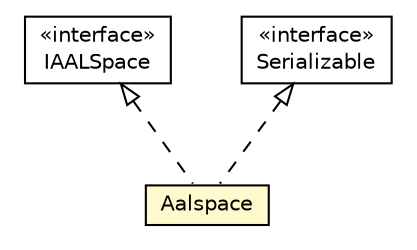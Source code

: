 #!/usr/local/bin/dot
#
# Class diagram 
# Generated by UMLGraph version R5_6-24-gf6e263 (http://www.umlgraph.org/)
#

digraph G {
	edge [fontname="Helvetica",fontsize=10,labelfontname="Helvetica",labelfontsize=10];
	node [fontname="Helvetica",fontsize=10,shape=plaintext];
	nodesep=0.25;
	ranksep=0.5;
	// org.universAAL.middleware.interfaces.aalspace.model.IAALSpace
	c108003 [label=<<table title="org.universAAL.middleware.interfaces.aalspace.model.IAALSpace" border="0" cellborder="1" cellspacing="0" cellpadding="2" port="p" href="../../model/IAALSpace.html">
		<tr><td><table border="0" cellspacing="0" cellpadding="1">
<tr><td align="center" balign="center"> &#171;interface&#187; </td></tr>
<tr><td align="center" balign="center"> IAALSpace </td></tr>
		</table></td></tr>
		</table>>, URL="../../model/IAALSpace.html", fontname="Helvetica", fontcolor="black", fontsize=10.0];
	// org.universAAL.middleware.interfaces.aalspace.xml.model.Aalspace
	c108008 [label=<<table title="org.universAAL.middleware.interfaces.aalspace.xml.model.Aalspace" border="0" cellborder="1" cellspacing="0" cellpadding="2" port="p" bgcolor="lemonChiffon" href="./Aalspace.html">
		<tr><td><table border="0" cellspacing="0" cellpadding="1">
<tr><td align="center" balign="center"> Aalspace </td></tr>
		</table></td></tr>
		</table>>, URL="./Aalspace.html", fontname="Helvetica", fontcolor="black", fontsize=10.0];
	//org.universAAL.middleware.interfaces.aalspace.xml.model.Aalspace implements java.io.Serializable
	c108539:p -> c108008:p [dir=back,arrowtail=empty,style=dashed];
	//org.universAAL.middleware.interfaces.aalspace.xml.model.Aalspace implements org.universAAL.middleware.interfaces.aalspace.model.IAALSpace
	c108003:p -> c108008:p [dir=back,arrowtail=empty,style=dashed];
	// java.io.Serializable
	c108539 [label=<<table title="java.io.Serializable" border="0" cellborder="1" cellspacing="0" cellpadding="2" port="p" href="http://java.sun.com/j2se/1.4.2/docs/api/java/io/Serializable.html">
		<tr><td><table border="0" cellspacing="0" cellpadding="1">
<tr><td align="center" balign="center"> &#171;interface&#187; </td></tr>
<tr><td align="center" balign="center"> Serializable </td></tr>
		</table></td></tr>
		</table>>, URL="http://java.sun.com/j2se/1.4.2/docs/api/java/io/Serializable.html", fontname="Helvetica", fontcolor="black", fontsize=10.0];
}

